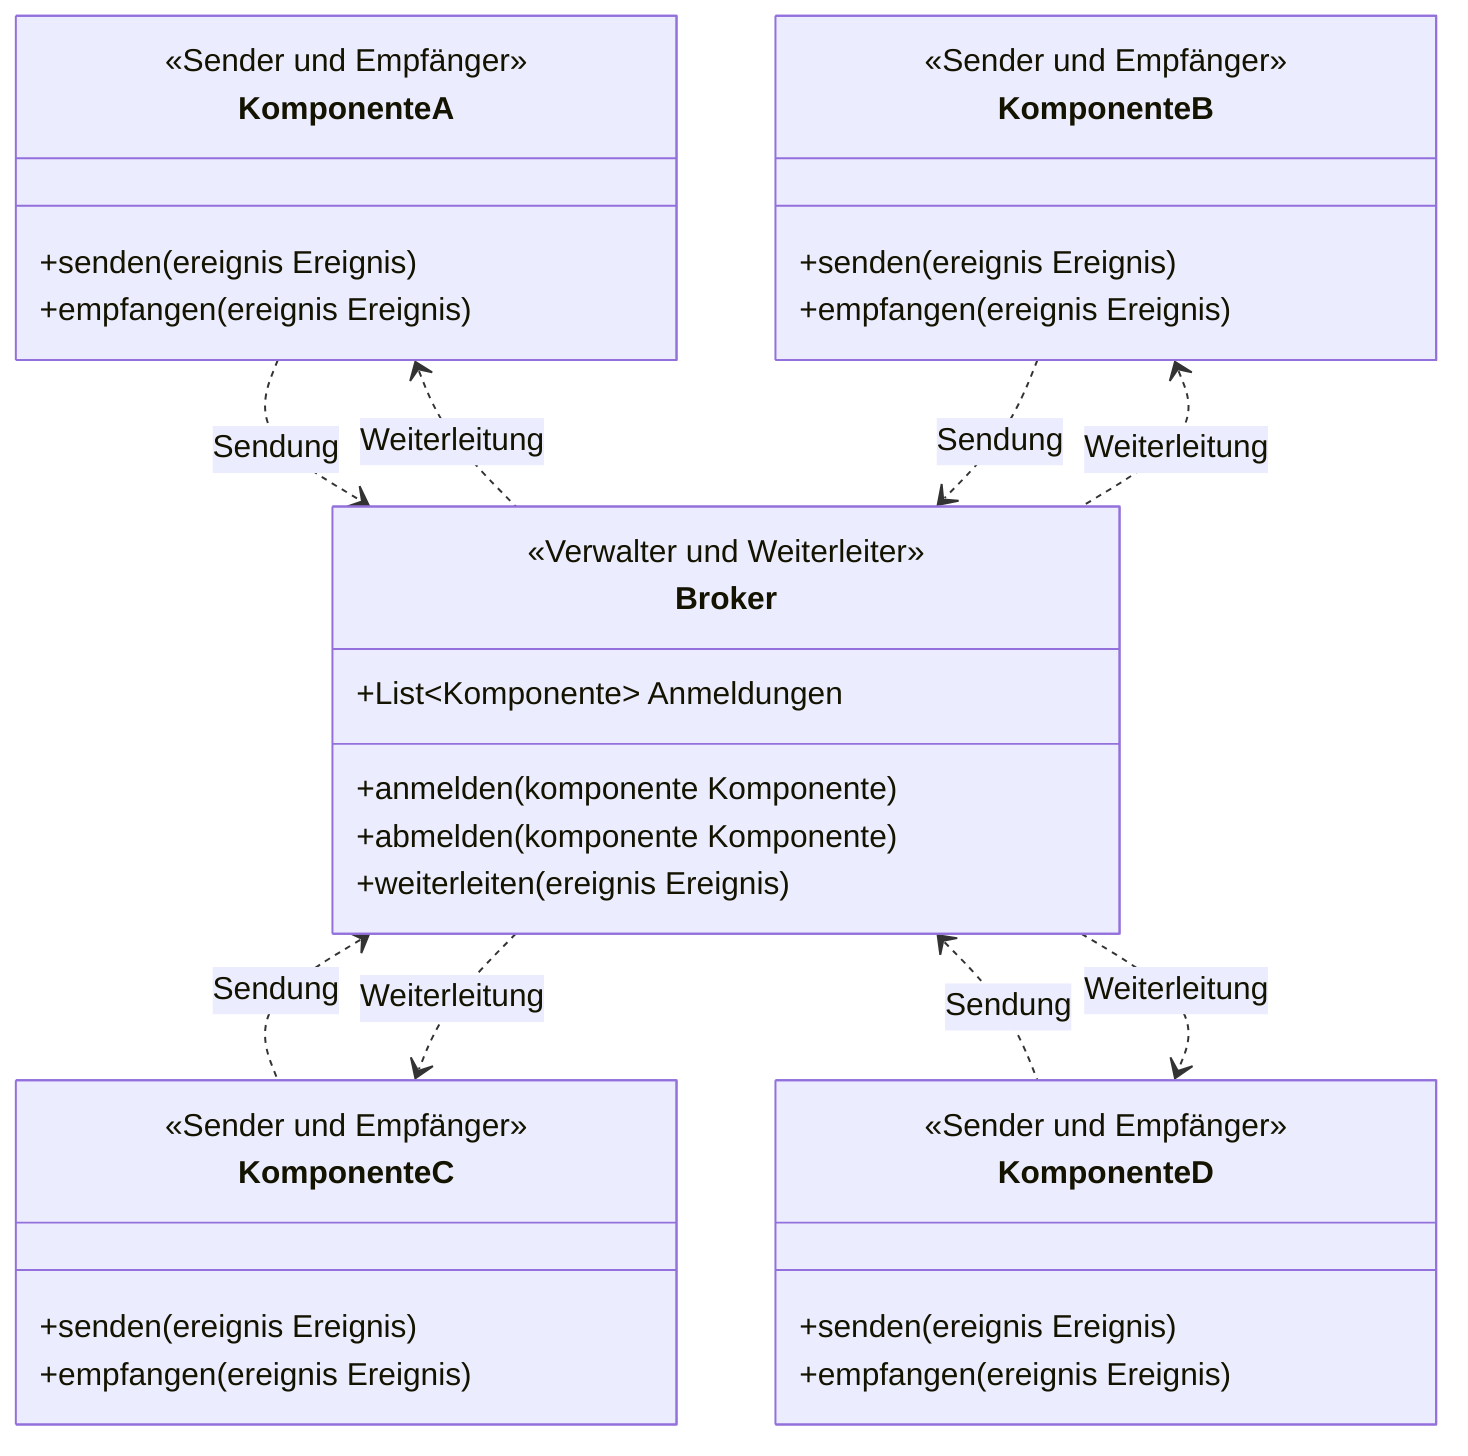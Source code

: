 classDiagram

    class Broker {
        <<Verwalter und Weiterleiter>>
        +List~Komponente~ Anmeldungen
        +anmelden(komponente Komponente)
        +abmelden(komponente Komponente)
        +weiterleiten(ereignis Ereignis)
    }

    class KomponenteA {
        <<Sender und Empfänger>>
        +senden(ereignis Ereignis)
        +empfangen(ereignis Ereignis)
    }

    class KomponenteB {
        <<Sender und Empfänger>>
        +senden(ereignis Ereignis)
        +empfangen(ereignis Ereignis)
    }

    class KomponenteC {
        <<Sender und Empfänger>>
        +senden(ereignis Ereignis)
        +empfangen(ereignis Ereignis)
    }

    class KomponenteD {
        <<Sender und Empfänger>>
        +senden(ereignis Ereignis)
        +empfangen(ereignis Ereignis)
    }

    KomponenteA ..> Broker: Sendung
    KomponenteA <.. Broker: Weiterleitung

    KomponenteB ..> Broker: Sendung
    KomponenteB <.. Broker: Weiterleitung

    Broker <.. KomponenteC: Sendung
    Broker ..> KomponenteC: Weiterleitung

    Broker <.. KomponenteD: Sendung
    Broker ..> KomponenteD: Weiterleitung